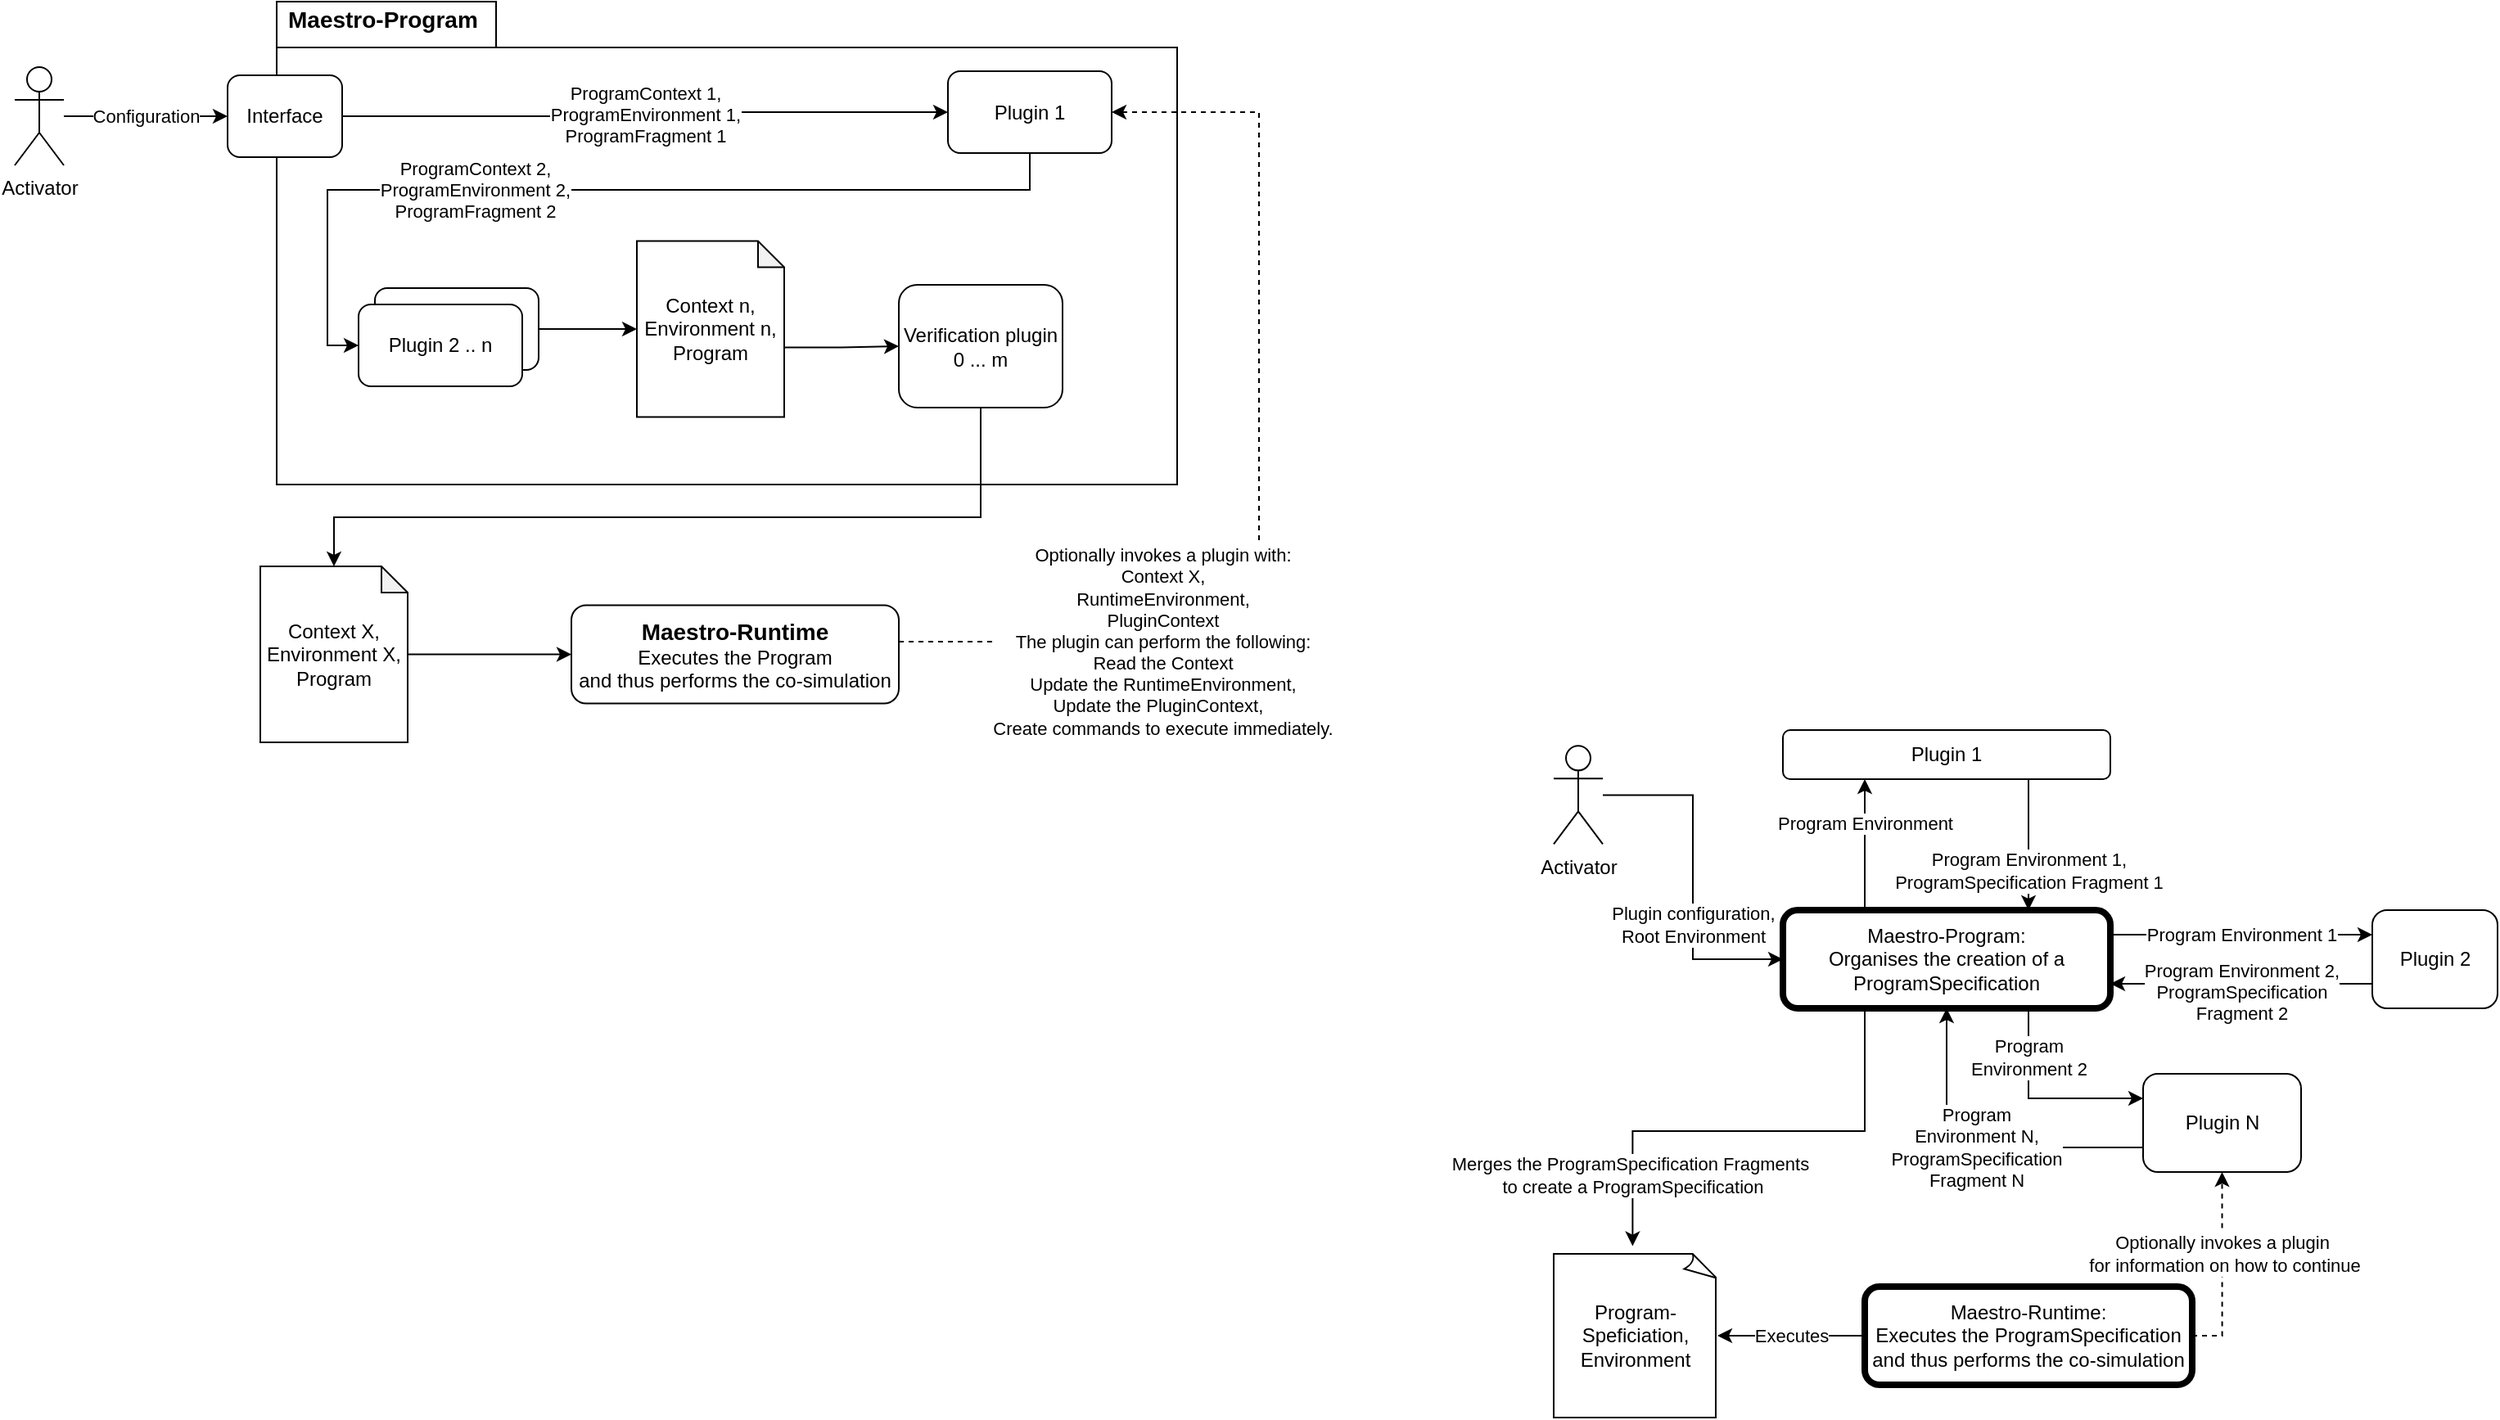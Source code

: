 <mxfile version="12.5.1" type="device"><diagram id="zjEXhCt6oMIrI2Iq2XE-" name="Page-1"><mxGraphModel dx="1873" dy="1971" grid="1" gridSize="10" guides="1" tooltips="1" connect="1" arrows="1" fold="1" page="1" pageScale="1" pageWidth="827" pageHeight="1169" math="0" shadow="0"><root><mxCell id="0"/><mxCell id="1" parent="0"/><mxCell id="-K4CgMZKokrG7GtHkoIK-14" value="Plugin configuration, &lt;br&gt;Root Environment" style="edgeStyle=orthogonalEdgeStyle;rounded=0;orthogonalLoop=1;jettySize=auto;html=1;entryX=0;entryY=0.5;entryDx=0;entryDy=0;" parent="1" source="-K4CgMZKokrG7GtHkoIK-1" target="-K4CgMZKokrG7GtHkoIK-13" edge="1"><mxGeometry x="0.273" relative="1" as="geometry"><mxPoint as="offset"/></mxGeometry></mxCell><mxCell id="-K4CgMZKokrG7GtHkoIK-1" value="Activator" style="shape=umlActor;verticalLabelPosition=bottom;labelBackgroundColor=#ffffff;verticalAlign=top;html=1;outlineConnect=0;" parent="1" vertex="1"><mxGeometry x="140" y="269.67" width="30" height="60" as="geometry"/></mxCell><mxCell id="-K4CgMZKokrG7GtHkoIK-17" value="Program Environment 1,&lt;br&gt;ProgramSpecification Fragment 1" style="edgeStyle=orthogonalEdgeStyle;rounded=0;orthogonalLoop=1;jettySize=auto;html=1;exitX=0.75;exitY=1;exitDx=0;exitDy=0;entryX=0.75;entryY=0;entryDx=0;entryDy=0;" parent="1" source="-K4CgMZKokrG7GtHkoIK-12" target="-K4CgMZKokrG7GtHkoIK-13" edge="1"><mxGeometry x="0.382" relative="1" as="geometry"><mxPoint as="offset"/></mxGeometry></mxCell><mxCell id="-K4CgMZKokrG7GtHkoIK-12" value="Plugin 1" style="rounded=1;whiteSpace=wrap;html=1;" parent="1" vertex="1"><mxGeometry x="280" y="260" width="200" height="30" as="geometry"/></mxCell><mxCell id="-K4CgMZKokrG7GtHkoIK-15" value="Program Environment" style="edgeStyle=orthogonalEdgeStyle;rounded=0;orthogonalLoop=1;jettySize=auto;html=1;entryX=0.25;entryY=1;entryDx=0;entryDy=0;exitX=0.25;exitY=0;exitDx=0;exitDy=0;" parent="1" source="-K4CgMZKokrG7GtHkoIK-13" target="-K4CgMZKokrG7GtHkoIK-12" edge="1"><mxGeometry x="0.322" relative="1" as="geometry"><mxPoint as="offset"/></mxGeometry></mxCell><mxCell id="-K4CgMZKokrG7GtHkoIK-19" value="Program Environment 1" style="edgeStyle=orthogonalEdgeStyle;rounded=0;orthogonalLoop=1;jettySize=auto;html=1;exitX=1;exitY=0.25;exitDx=0;exitDy=0;entryX=0;entryY=0.25;entryDx=0;entryDy=0;" parent="1" source="-K4CgMZKokrG7GtHkoIK-13" target="-K4CgMZKokrG7GtHkoIK-18" edge="1"><mxGeometry relative="1" as="geometry"/></mxCell><mxCell id="-K4CgMZKokrG7GtHkoIK-22" value="Program &lt;br&gt;Environment 2" style="edgeStyle=orthogonalEdgeStyle;rounded=0;orthogonalLoop=1;jettySize=auto;html=1;exitX=0.75;exitY=1;exitDx=0;exitDy=0;entryX=0;entryY=0.25;entryDx=0;entryDy=0;" parent="1" source="-K4CgMZKokrG7GtHkoIK-13" target="-K4CgMZKokrG7GtHkoIK-21" edge="1"><mxGeometry x="-0.525" relative="1" as="geometry"><mxPoint as="offset"/></mxGeometry></mxCell><mxCell id="-K4CgMZKokrG7GtHkoIK-25" value="Merges the ProgramSpecification Fragments&amp;nbsp;&lt;br&gt;to create a ProgramSpecification" style="edgeStyle=orthogonalEdgeStyle;rounded=0;orthogonalLoop=1;jettySize=auto;html=1;exitX=0.25;exitY=1;exitDx=0;exitDy=0;entryX=0.482;entryY=-0.047;entryDx=0;entryDy=0;entryPerimeter=0;" parent="1" source="-K4CgMZKokrG7GtHkoIK-13" target="-K4CgMZKokrG7GtHkoIK-24" edge="1"><mxGeometry x="0.701" relative="1" as="geometry"><mxPoint as="offset"/></mxGeometry></mxCell><mxCell id="-K4CgMZKokrG7GtHkoIK-13" value="Maestro-Program:&lt;br&gt;Organises the creation of a ProgramSpecification" style="rounded=1;whiteSpace=wrap;html=1;strokeWidth=4;" parent="1" vertex="1"><mxGeometry x="280" y="370" width="200" height="60" as="geometry"/></mxCell><mxCell id="-K4CgMZKokrG7GtHkoIK-20" value="Program Environment 2,&lt;br&gt;ProgramSpecification &lt;br&gt;Fragment 2" style="edgeStyle=orthogonalEdgeStyle;rounded=0;orthogonalLoop=1;jettySize=auto;html=1;exitX=0;exitY=0.75;exitDx=0;exitDy=0;entryX=1;entryY=0.75;entryDx=0;entryDy=0;" parent="1" source="-K4CgMZKokrG7GtHkoIK-18" target="-K4CgMZKokrG7GtHkoIK-13" edge="1"><mxGeometry x="-0.002" y="5" relative="1" as="geometry"><mxPoint as="offset"/></mxGeometry></mxCell><mxCell id="-K4CgMZKokrG7GtHkoIK-18" value="Plugin 2" style="rounded=1;whiteSpace=wrap;html=1;" parent="1" vertex="1"><mxGeometry x="640" y="370" width="76.5" height="60" as="geometry"/></mxCell><mxCell id="-K4CgMZKokrG7GtHkoIK-23" value="Program&lt;br&gt;Environment N,&lt;br&gt;ProgramSpecification&lt;br&gt;Fragment N" style="edgeStyle=orthogonalEdgeStyle;rounded=0;orthogonalLoop=1;jettySize=auto;html=1;entryX=0.5;entryY=1;entryDx=0;entryDy=0;exitX=0;exitY=0.75;exitDx=0;exitDy=0;" parent="1" source="-K4CgMZKokrG7GtHkoIK-21" target="-K4CgMZKokrG7GtHkoIK-13" edge="1"><mxGeometry relative="1" as="geometry"/></mxCell><mxCell id="-K4CgMZKokrG7GtHkoIK-21" value="Plugin N" style="rounded=1;whiteSpace=wrap;html=1;" parent="1" vertex="1"><mxGeometry x="500" y="470" width="96.5" height="60" as="geometry"/></mxCell><mxCell id="-K4CgMZKokrG7GtHkoIK-27" value="Executes" style="edgeStyle=orthogonalEdgeStyle;rounded=0;orthogonalLoop=1;jettySize=auto;html=1;exitX=0;exitY=0.5;exitDx=0;exitDy=0;" parent="1" source="-K4CgMZKokrG7GtHkoIK-26" target="-K4CgMZKokrG7GtHkoIK-24" edge="1"><mxGeometry relative="1" as="geometry"/></mxCell><mxCell id="-K4CgMZKokrG7GtHkoIK-24" value="Program-Speficiation,&lt;br&gt;Environment" style="whiteSpace=wrap;html=1;shape=mxgraph.basic.document" parent="1" vertex="1"><mxGeometry x="140" y="580" width="100" height="100" as="geometry"/></mxCell><mxCell id="-K4CgMZKokrG7GtHkoIK-30" value="Optionally invokes a plugin&lt;br&gt;&amp;nbsp;for information on how to continue" style="edgeStyle=orthogonalEdgeStyle;rounded=0;orthogonalLoop=1;jettySize=auto;html=1;exitX=1;exitY=0.5;exitDx=0;exitDy=0;entryX=0.5;entryY=1;entryDx=0;entryDy=0;dashed=1;" parent="1" source="-K4CgMZKokrG7GtHkoIK-26" target="-K4CgMZKokrG7GtHkoIK-21" edge="1"><mxGeometry x="0.161" relative="1" as="geometry"><Array as="points"><mxPoint x="548" y="630"/></Array><mxPoint as="offset"/></mxGeometry></mxCell><mxCell id="-K4CgMZKokrG7GtHkoIK-26" value="Maestro-Runtime:&lt;br&gt;Executes the ProgramSpecification and thus performs the co-simulation" style="rounded=1;whiteSpace=wrap;html=1;strokeWidth=4;" parent="1" vertex="1"><mxGeometry x="330" y="600" width="200" height="60" as="geometry"/></mxCell><mxCell id="msnB5MFN0DUC9uG0ssi_-38" value="Configuration" style="edgeStyle=orthogonalEdgeStyle;rounded=0;orthogonalLoop=1;jettySize=auto;html=1;entryX=0;entryY=0.5;entryDx=0;entryDy=0;" edge="1" parent="1" source="msnB5MFN0DUC9uG0ssi_-39" target="msnB5MFN0DUC9uG0ssi_-60"><mxGeometry relative="1" as="geometry"><mxPoint x="-600" y="63" as="targetPoint"/></mxGeometry></mxCell><mxCell id="msnB5MFN0DUC9uG0ssi_-39" value="Activator" style="shape=umlActor;verticalLabelPosition=bottom;labelBackgroundColor=#ffffff;verticalAlign=top;html=1;outlineConnect=0;" vertex="1" parent="1"><mxGeometry x="-800" y="-145" width="30" height="60" as="geometry"/></mxCell><mxCell id="msnB5MFN0DUC9uG0ssi_-56" value="&lt;b&gt;&lt;font style=&quot;font-size: 14px&quot;&gt;Maestro-Program&lt;/font&gt;&lt;/b&gt;" style="shape=folder;xSize=90;align=left;spacingLeft=10;align=left;verticalAlign=top;spacingLeft=5;spacingTop=-4;tabWidth=134;tabHeight=28;tabPosition=left;html=1;strokeWidth=1;recursiveResize=0;" vertex="1" parent="1"><mxGeometry x="-640" y="-185" width="550" height="295" as="geometry"/></mxCell><mxCell id="msnB5MFN0DUC9uG0ssi_-60" value="Interface" style="rounded=1;whiteSpace=wrap;html=1;" vertex="1" parent="1"><mxGeometry x="-670" y="-140" width="70" height="50" as="geometry"/></mxCell><mxCell id="msnB5MFN0DUC9uG0ssi_-61" value="ProgramContext 2,&lt;br&gt;ProgramEnvironment 2,&lt;br&gt;ProgramFragment 2" style="edgeStyle=orthogonalEdgeStyle;rounded=0;orthogonalLoop=1;jettySize=auto;html=1;exitX=0.5;exitY=1;exitDx=0;exitDy=0;entryX=0;entryY=0.5;entryDx=0;entryDy=0;" edge="1" parent="1" source="msnB5MFN0DUC9uG0ssi_-62" target="msnB5MFN0DUC9uG0ssi_-65"><mxGeometry x="0.278" relative="1" as="geometry"><mxPoint x="-617.667" y="107.833" as="targetPoint"/><Array as="points"><mxPoint x="-180" y="-70"/><mxPoint x="-609" y="-70"/><mxPoint x="-609" y="25"/></Array><mxPoint as="offset"/></mxGeometry></mxCell><mxCell id="msnB5MFN0DUC9uG0ssi_-62" value="Plugin 1" style="rounded=1;whiteSpace=wrap;html=1;" vertex="1" parent="1"><mxGeometry x="-230" y="-142.5" width="100" height="50" as="geometry"/></mxCell><mxCell id="msnB5MFN0DUC9uG0ssi_-63" style="edgeStyle=orthogonalEdgeStyle;rounded=0;orthogonalLoop=1;jettySize=auto;html=1;exitX=1;exitY=0.5;exitDx=0;exitDy=0;entryX=0;entryY=0.5;entryDx=0;entryDy=0;entryPerimeter=0;" edge="1" parent="1" source="msnB5MFN0DUC9uG0ssi_-64" target="msnB5MFN0DUC9uG0ssi_-70"><mxGeometry relative="1" as="geometry"><mxPoint x="-415" y="30" as="targetPoint"/></mxGeometry></mxCell><mxCell id="msnB5MFN0DUC9uG0ssi_-64" value="" style="rounded=1;whiteSpace=wrap;html=1;" vertex="1" parent="1"><mxGeometry x="-580" y="-10" width="100" height="50" as="geometry"/></mxCell><mxCell id="msnB5MFN0DUC9uG0ssi_-65" value="Plugin 2 .. n" style="rounded=1;whiteSpace=wrap;html=1;" vertex="1" parent="1"><mxGeometry x="-590" width="100" height="50" as="geometry"/></mxCell><mxCell id="msnB5MFN0DUC9uG0ssi_-66" style="edgeStyle=orthogonalEdgeStyle;rounded=0;orthogonalLoop=1;jettySize=auto;html=1;entryX=0;entryY=0.5;entryDx=0;entryDy=0;exitX=0;exitY=0;exitDx=80;exitDy=65;exitPerimeter=0;" edge="1" parent="1" source="msnB5MFN0DUC9uG0ssi_-70" target="msnB5MFN0DUC9uG0ssi_-68"><mxGeometry relative="1" as="geometry"><mxPoint x="-315" y="30" as="sourcePoint"/></mxGeometry></mxCell><mxCell id="msnB5MFN0DUC9uG0ssi_-72" style="edgeStyle=orthogonalEdgeStyle;rounded=0;orthogonalLoop=1;jettySize=auto;html=1;exitX=0.5;exitY=1;exitDx=0;exitDy=0;entryX=0.5;entryY=0;entryDx=0;entryDy=0;entryPerimeter=0;" edge="1" parent="1" source="msnB5MFN0DUC9uG0ssi_-68" target="msnB5MFN0DUC9uG0ssi_-73"><mxGeometry relative="1" as="geometry"><mxPoint x="-589.471" y="207.471" as="targetPoint"/><Array as="points"><mxPoint x="-210" y="130"/><mxPoint x="-605" y="130"/></Array></mxGeometry></mxCell><mxCell id="msnB5MFN0DUC9uG0ssi_-68" value="Verification plugin 0 ... m" style="rounded=1;whiteSpace=wrap;html=1;" vertex="1" parent="1"><mxGeometry x="-260" y="-12" width="100" height="75" as="geometry"/></mxCell><mxCell id="msnB5MFN0DUC9uG0ssi_-69" value="ProgramContext 1,&lt;br&gt;ProgramEnvironment 1,&lt;br&gt;ProgramFragment 1" style="edgeStyle=orthogonalEdgeStyle;rounded=0;orthogonalLoop=1;jettySize=auto;html=1;exitX=1;exitY=0.5;exitDx=0;exitDy=0;entryX=0;entryY=0.5;entryDx=0;entryDy=0;" edge="1" parent="1" target="msnB5MFN0DUC9uG0ssi_-62" source="msnB5MFN0DUC9uG0ssi_-60"><mxGeometry relative="1" as="geometry"><mxPoint x="-612.5" y="-43.5" as="sourcePoint"/></mxGeometry></mxCell><mxCell id="msnB5MFN0DUC9uG0ssi_-70" value="Context n,&lt;br&gt;Environment n,&lt;br&gt;Program" style="shape=note;whiteSpace=wrap;html=1;backgroundOutline=1;darkOpacity=0.05;size=16;" vertex="1" parent="1"><mxGeometry x="-420" y="-38.75" width="90" height="107.5" as="geometry"/></mxCell><mxCell id="msnB5MFN0DUC9uG0ssi_-75" style="edgeStyle=orthogonalEdgeStyle;rounded=0;orthogonalLoop=1;jettySize=auto;html=1;entryX=0;entryY=0.5;entryDx=0;entryDy=0;" edge="1" parent="1" source="msnB5MFN0DUC9uG0ssi_-73" target="msnB5MFN0DUC9uG0ssi_-74"><mxGeometry relative="1" as="geometry"/></mxCell><mxCell id="msnB5MFN0DUC9uG0ssi_-73" value="Context X,&lt;br&gt;Environment X,&lt;br&gt;Program" style="shape=note;whiteSpace=wrap;html=1;backgroundOutline=1;darkOpacity=0.05;size=16;" vertex="1" parent="1"><mxGeometry x="-650" y="160" width="90" height="107.5" as="geometry"/></mxCell><mxCell id="msnB5MFN0DUC9uG0ssi_-77" value="Optionally invokes a plugin with:&lt;br&gt;Context X,&lt;br&gt;RuntimeEnvironment,&lt;br&gt;PluginContext&lt;br&gt;The plugin can perform the following: &lt;br&gt;Read the Context&lt;br&gt;Update the RuntimeEnvironment,&lt;br&gt;Update the PluginContext,&amp;nbsp;&amp;nbsp;&lt;br&gt;Create commands to execute immediately." style="edgeStyle=orthogonalEdgeStyle;rounded=0;orthogonalLoop=1;jettySize=auto;html=1;entryX=1;entryY=0.5;entryDx=0;entryDy=0;dashed=1;" edge="1" parent="1" source="msnB5MFN0DUC9uG0ssi_-74" target="msnB5MFN0DUC9uG0ssi_-62"><mxGeometry x="-0.494" relative="1" as="geometry"><Array as="points"><mxPoint x="-40" y="206"/><mxPoint x="-40" y="-117"/></Array><mxPoint as="offset"/></mxGeometry></mxCell><mxCell id="msnB5MFN0DUC9uG0ssi_-74" value="&lt;b&gt;&lt;font style=&quot;font-size: 14px&quot;&gt;Maestro-Runtime&lt;/font&gt;&lt;/b&gt;&lt;br&gt;Executes the Program&lt;br&gt;and thus performs the co-simulation" style="rounded=1;whiteSpace=wrap;html=1;strokeWidth=1;" vertex="1" parent="1"><mxGeometry x="-460" y="183.75" width="200" height="60" as="geometry"/></mxCell></root></mxGraphModel></diagram></mxfile>